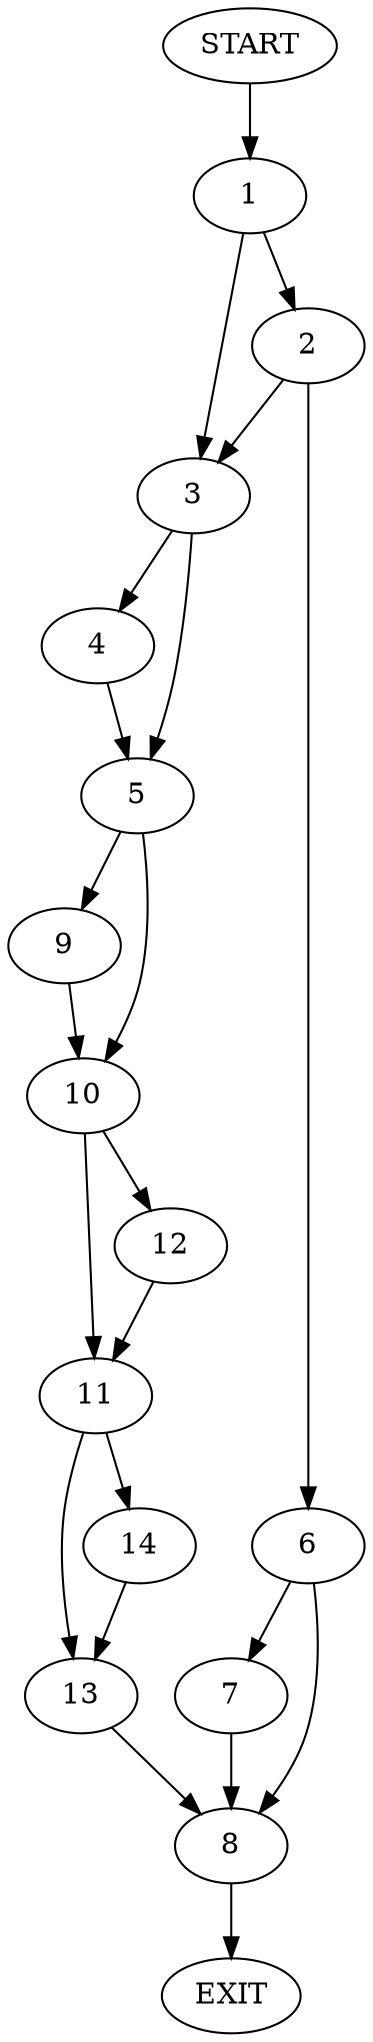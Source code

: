 digraph {
0 [label="START"]
15 [label="EXIT"]
0 -> 1
1 -> 2
1 -> 3
3 -> 4
3 -> 5
2 -> 6
2 -> 3
6 -> 7
6 -> 8
4 -> 5
5 -> 9
5 -> 10
10 -> 11
10 -> 12
9 -> 10
12 -> 11
11 -> 13
11 -> 14
13 -> 8
14 -> 13
8 -> 15
7 -> 8
}

